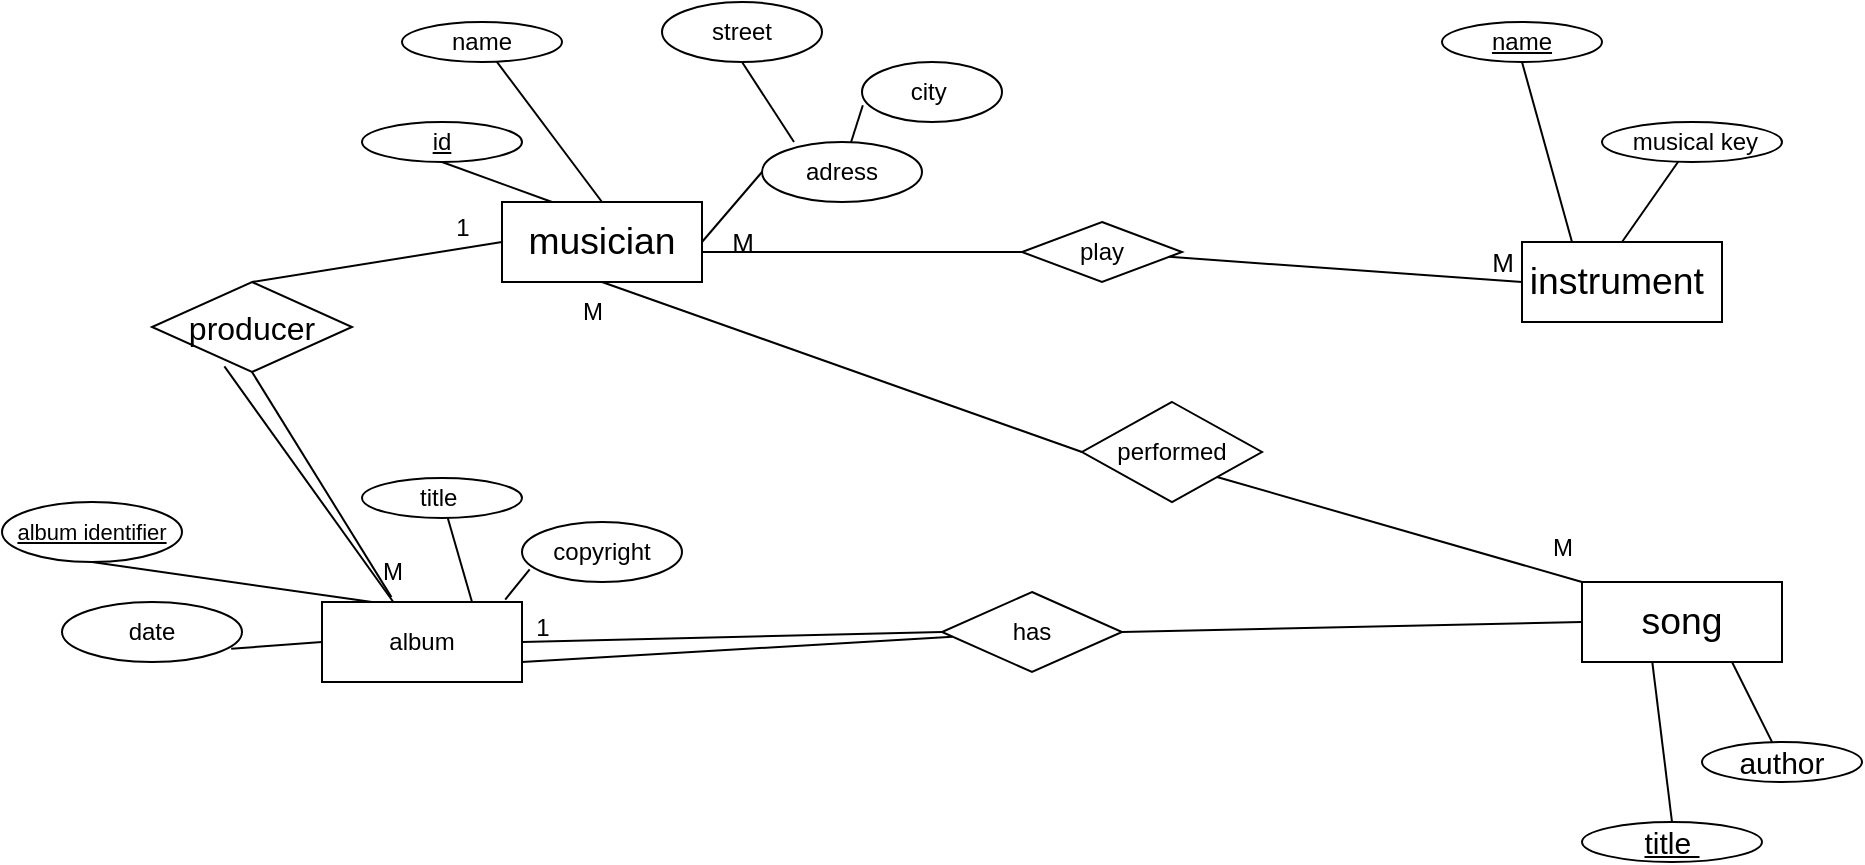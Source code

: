 <mxfile version="24.6.4" type="device">
  <diagram id="AsJOlm-l_zC63JN11X0E" name="Page-1">
    <mxGraphModel dx="2017" dy="690" grid="1" gridSize="10" guides="1" tooltips="1" connect="1" arrows="1" fold="1" page="1" pageScale="1" pageWidth="850" pageHeight="1100" math="0" shadow="0">
      <root>
        <mxCell id="0" />
        <mxCell id="1" parent="0" />
        <mxCell id="iAE-VoOAichR33LJ9eiH-1" value="&lt;span id=&quot;docs-internal-guid-0e9316ce-7fff-bb7e-8487-36a501cd00f7&quot;&gt;&lt;span style=&quot;font-size: 14pt; font-family: Arial, sans-serif; background-color: transparent; font-variant-numeric: normal; font-variant-east-asian: normal; font-variant-alternates: normal; font-variant-position: normal; vertical-align: baseline; white-space-collapse: preserve;&quot;&gt;musician&lt;/span&gt;&lt;/span&gt;" style="whiteSpace=wrap;html=1;align=center;" vertex="1" parent="1">
          <mxGeometry x="120" y="180" width="100" height="40" as="geometry" />
        </mxCell>
        <mxCell id="iAE-VoOAichR33LJ9eiH-3" value="id" style="ellipse;whiteSpace=wrap;html=1;align=center;fontStyle=4;" vertex="1" parent="1">
          <mxGeometry x="50" y="140" width="80" height="20" as="geometry" />
        </mxCell>
        <mxCell id="iAE-VoOAichR33LJ9eiH-4" value="" style="endArrow=none;html=1;rounded=0;exitX=0.5;exitY=1;exitDx=0;exitDy=0;entryX=0.25;entryY=0;entryDx=0;entryDy=0;" edge="1" parent="1" source="iAE-VoOAichR33LJ9eiH-3" target="iAE-VoOAichR33LJ9eiH-1">
          <mxGeometry relative="1" as="geometry">
            <mxPoint x="130" y="150" as="sourcePoint" />
            <mxPoint x="140" y="170" as="targetPoint" />
          </mxGeometry>
        </mxCell>
        <mxCell id="iAE-VoOAichR33LJ9eiH-5" value="name" style="ellipse;whiteSpace=wrap;html=1;align=center;" vertex="1" parent="1">
          <mxGeometry x="70" y="90" width="80" height="20" as="geometry" />
        </mxCell>
        <mxCell id="iAE-VoOAichR33LJ9eiH-6" value="" style="endArrow=none;html=1;rounded=0;entryX=0.5;entryY=0;entryDx=0;entryDy=0;" edge="1" parent="1" source="iAE-VoOAichR33LJ9eiH-5" target="iAE-VoOAichR33LJ9eiH-1">
          <mxGeometry relative="1" as="geometry">
            <mxPoint x="200" y="160" as="sourcePoint" />
            <mxPoint x="360" y="160" as="targetPoint" />
          </mxGeometry>
        </mxCell>
        <mxCell id="iAE-VoOAichR33LJ9eiH-7" value="adress" style="ellipse;whiteSpace=wrap;html=1;align=center;" vertex="1" parent="1">
          <mxGeometry x="250" y="150" width="80" height="30" as="geometry" />
        </mxCell>
        <mxCell id="iAE-VoOAichR33LJ9eiH-8" value="" style="endArrow=none;html=1;rounded=0;entryX=0;entryY=0.5;entryDx=0;entryDy=0;exitX=1;exitY=0.5;exitDx=0;exitDy=0;" edge="1" parent="1" source="iAE-VoOAichR33LJ9eiH-1" target="iAE-VoOAichR33LJ9eiH-7">
          <mxGeometry relative="1" as="geometry">
            <mxPoint x="230" y="200" as="sourcePoint" />
            <mxPoint x="240" y="200" as="targetPoint" />
          </mxGeometry>
        </mxCell>
        <mxCell id="iAE-VoOAichR33LJ9eiH-9" value="street" style="ellipse;whiteSpace=wrap;html=1;align=center;" vertex="1" parent="1">
          <mxGeometry x="200" y="80" width="80" height="30" as="geometry" />
        </mxCell>
        <mxCell id="iAE-VoOAichR33LJ9eiH-10" value="city&amp;nbsp;" style="ellipse;whiteSpace=wrap;html=1;align=center;" vertex="1" parent="1">
          <mxGeometry x="300" y="110" width="70" height="30" as="geometry" />
        </mxCell>
        <mxCell id="iAE-VoOAichR33LJ9eiH-11" value="" style="endArrow=none;html=1;rounded=0;entryX=0.006;entryY=0.72;entryDx=0;entryDy=0;entryPerimeter=0;" edge="1" parent="1" source="iAE-VoOAichR33LJ9eiH-7" target="iAE-VoOAichR33LJ9eiH-10">
          <mxGeometry relative="1" as="geometry">
            <mxPoint x="230" y="250" as="sourcePoint" />
            <mxPoint x="390" y="250" as="targetPoint" />
          </mxGeometry>
        </mxCell>
        <mxCell id="iAE-VoOAichR33LJ9eiH-12" value="" style="endArrow=none;html=1;rounded=0;exitX=0.5;exitY=1;exitDx=0;exitDy=0;entryX=0.2;entryY=0;entryDx=0;entryDy=0;entryPerimeter=0;" edge="1" parent="1" source="iAE-VoOAichR33LJ9eiH-9" target="iAE-VoOAichR33LJ9eiH-7">
          <mxGeometry relative="1" as="geometry">
            <mxPoint x="240" y="130" as="sourcePoint" />
            <mxPoint x="400" y="130" as="targetPoint" />
          </mxGeometry>
        </mxCell>
        <mxCell id="iAE-VoOAichR33LJ9eiH-13" value="&lt;span id=&quot;docs-internal-guid-1eb871b2-7fff-c193-e61b-8e2b59787552&quot;&gt;&lt;span style=&quot;font-size: 14pt; font-family: Arial, sans-serif; background-color: transparent; font-variant-numeric: normal; font-variant-east-asian: normal; font-variant-alternates: normal; font-variant-position: normal; vertical-align: baseline; white-space-collapse: preserve;&quot;&gt;instrument &lt;/span&gt;&lt;/span&gt;" style="whiteSpace=wrap;html=1;align=center;" vertex="1" parent="1">
          <mxGeometry x="630" y="200" width="100" height="40" as="geometry" />
        </mxCell>
        <mxCell id="iAE-VoOAichR33LJ9eiH-14" value="name" style="ellipse;whiteSpace=wrap;html=1;align=center;fontStyle=4;" vertex="1" parent="1">
          <mxGeometry x="590" y="90" width="80" height="20" as="geometry" />
        </mxCell>
        <mxCell id="iAE-VoOAichR33LJ9eiH-15" value="" style="endArrow=none;html=1;rounded=0;exitX=0.5;exitY=1;exitDx=0;exitDy=0;entryX=0.25;entryY=0;entryDx=0;entryDy=0;" edge="1" parent="1" source="iAE-VoOAichR33LJ9eiH-14" target="iAE-VoOAichR33LJ9eiH-13">
          <mxGeometry relative="1" as="geometry">
            <mxPoint x="640" y="180" as="sourcePoint" />
            <mxPoint x="650" y="200" as="targetPoint" />
          </mxGeometry>
        </mxCell>
        <mxCell id="iAE-VoOAichR33LJ9eiH-16" value="&lt;span id=&quot;docs-internal-guid-7783df57-7fff-55ad-9d2b-7c2a6f5faad5&quot;&gt;&lt;span style=&quot;font-family: Arial, sans-serif; background-color: transparent; font-variant-numeric: normal; font-variant-east-asian: normal; font-variant-alternates: normal; font-variant-position: normal; vertical-align: baseline; white-space-collapse: preserve;&quot;&gt;&lt;font style=&quot;font-size: 12px;&quot;&gt;&amp;nbsp;musical key&lt;/font&gt;&lt;/span&gt;&lt;/span&gt;" style="ellipse;whiteSpace=wrap;html=1;align=center;" vertex="1" parent="1">
          <mxGeometry x="670" y="140" width="90" height="20" as="geometry" />
        </mxCell>
        <mxCell id="iAE-VoOAichR33LJ9eiH-17" value="" style="endArrow=none;html=1;rounded=0;entryX=0.5;entryY=0;entryDx=0;entryDy=0;" edge="1" parent="1" source="iAE-VoOAichR33LJ9eiH-16" target="iAE-VoOAichR33LJ9eiH-13">
          <mxGeometry relative="1" as="geometry">
            <mxPoint x="710" y="190" as="sourcePoint" />
            <mxPoint x="870" y="190" as="targetPoint" />
          </mxGeometry>
        </mxCell>
        <mxCell id="iAE-VoOAichR33LJ9eiH-24" value="&lt;span id=&quot;docs-internal-guid-1eb871b2-7fff-c193-e61b-8e2b59787552&quot;&gt;&lt;span style=&quot;font-size: 14pt; font-family: Arial, sans-serif; background-color: transparent; font-variant-numeric: normal; font-variant-east-asian: normal; font-variant-alternates: normal; font-variant-position: normal; vertical-align: baseline; white-space-collapse: preserve;&quot;&gt;song&lt;/span&gt;&lt;/span&gt;" style="whiteSpace=wrap;html=1;align=center;" vertex="1" parent="1">
          <mxGeometry x="660" y="370" width="100" height="40" as="geometry" />
        </mxCell>
        <mxCell id="iAE-VoOAichR33LJ9eiH-25" value="&lt;span id=&quot;docs-internal-guid-3f729074-7fff-93f0-0685-3b804ea93db5&quot;&gt;&lt;span style=&quot;font-family: Arial, sans-serif; background-color: transparent; font-variant-numeric: normal; font-variant-east-asian: normal; font-variant-alternates: normal; font-variant-position: normal; text-decoration-line: none; vertical-align: baseline; white-space-collapse: preserve;&quot;&gt;&lt;font style=&quot;font-size: 15px;&quot;&gt;title &lt;/font&gt;&lt;/span&gt;&lt;/span&gt;" style="ellipse;whiteSpace=wrap;html=1;align=center;fontStyle=4;" vertex="1" parent="1">
          <mxGeometry x="660" y="490" width="90" height="20" as="geometry" />
        </mxCell>
        <mxCell id="iAE-VoOAichR33LJ9eiH-26" value="" style="endArrow=none;html=1;rounded=0;exitX=0.5;exitY=0;exitDx=0;exitDy=0;entryX=0.352;entryY=1.01;entryDx=0;entryDy=0;entryPerimeter=0;" edge="1" parent="1" source="iAE-VoOAichR33LJ9eiH-25" target="iAE-VoOAichR33LJ9eiH-24">
          <mxGeometry relative="1" as="geometry">
            <mxPoint x="680" y="370" as="sourcePoint" />
            <mxPoint x="710" y="440" as="targetPoint" />
          </mxGeometry>
        </mxCell>
        <mxCell id="iAE-VoOAichR33LJ9eiH-27" value="&lt;span id=&quot;docs-internal-guid-465629bc-7fff-a6db-0acb-5a7f8c7631a4&quot;&gt;&lt;span style=&quot;font-size: 15px; font-family: Arial, sans-serif; background-color: transparent; font-variant-numeric: normal; font-variant-east-asian: normal; font-variant-alternates: normal; font-variant-position: normal; vertical-align: baseline; white-space-collapse: preserve;&quot;&gt;author&lt;/span&gt;&lt;/span&gt;" style="ellipse;whiteSpace=wrap;html=1;align=center;" vertex="1" parent="1">
          <mxGeometry x="720" y="450" width="80" height="20" as="geometry" />
        </mxCell>
        <mxCell id="iAE-VoOAichR33LJ9eiH-28" value="" style="endArrow=none;html=1;rounded=0;entryX=0.75;entryY=1;entryDx=0;entryDy=0;" edge="1" parent="1" source="iAE-VoOAichR33LJ9eiH-27" target="iAE-VoOAichR33LJ9eiH-24">
          <mxGeometry relative="1" as="geometry">
            <mxPoint x="750" y="380" as="sourcePoint" />
            <mxPoint x="740" y="430" as="targetPoint" />
          </mxGeometry>
        </mxCell>
        <mxCell id="iAE-VoOAichR33LJ9eiH-29" value="album" style="whiteSpace=wrap;html=1;align=center;" vertex="1" parent="1">
          <mxGeometry x="30" y="380" width="100" height="40" as="geometry" />
        </mxCell>
        <mxCell id="iAE-VoOAichR33LJ9eiH-31" value="&lt;span id=&quot;docs-internal-guid-b490480e-7fff-ca14-e767-51062e35ed1d&quot;&gt;&lt;span style=&quot;font-family: Arial, sans-serif; background-color: transparent; font-variant-numeric: normal; font-variant-east-asian: normal; font-variant-alternates: normal; font-variant-position: normal; text-decoration-line: none; vertical-align: baseline; white-space-collapse: preserve; font-size: 11px;&quot;&gt;album identifier&lt;/span&gt;&lt;/span&gt;" style="ellipse;whiteSpace=wrap;html=1;align=center;fontStyle=4;" vertex="1" parent="1">
          <mxGeometry x="-130" y="330" width="90" height="30" as="geometry" />
        </mxCell>
        <mxCell id="iAE-VoOAichR33LJ9eiH-32" value="" style="endArrow=none;html=1;rounded=0;exitX=0.5;exitY=1;exitDx=0;exitDy=0;entryX=0.25;entryY=0;entryDx=0;entryDy=0;" edge="1" parent="1" source="iAE-VoOAichR33LJ9eiH-31" target="iAE-VoOAichR33LJ9eiH-29">
          <mxGeometry relative="1" as="geometry">
            <mxPoint x="60" y="340" as="sourcePoint" />
            <mxPoint x="220" y="340" as="targetPoint" />
          </mxGeometry>
        </mxCell>
        <mxCell id="iAE-VoOAichR33LJ9eiH-33" value="title&amp;nbsp;" style="ellipse;whiteSpace=wrap;html=1;align=center;" vertex="1" parent="1">
          <mxGeometry x="50" y="318" width="80" height="20" as="geometry" />
        </mxCell>
        <mxCell id="iAE-VoOAichR33LJ9eiH-34" value="copyright" style="ellipse;whiteSpace=wrap;html=1;align=center;" vertex="1" parent="1">
          <mxGeometry x="130" y="340" width="80" height="30" as="geometry" />
        </mxCell>
        <mxCell id="iAE-VoOAichR33LJ9eiH-35" value="date" style="ellipse;whiteSpace=wrap;html=1;align=center;" vertex="1" parent="1">
          <mxGeometry x="-100" y="380" width="90" height="30" as="geometry" />
        </mxCell>
        <mxCell id="iAE-VoOAichR33LJ9eiH-36" value="" style="endArrow=none;html=1;rounded=0;entryX=0.75;entryY=0;entryDx=0;entryDy=0;" edge="1" parent="1" source="iAE-VoOAichR33LJ9eiH-33" target="iAE-VoOAichR33LJ9eiH-29">
          <mxGeometry relative="1" as="geometry">
            <mxPoint x="120" y="330" as="sourcePoint" />
            <mxPoint x="120" y="490" as="targetPoint" />
          </mxGeometry>
        </mxCell>
        <mxCell id="iAE-VoOAichR33LJ9eiH-37" value="" style="endArrow=none;html=1;rounded=0;entryX=0.916;entryY=-0.03;entryDx=0;entryDy=0;entryPerimeter=0;exitX=0.048;exitY=0.79;exitDx=0;exitDy=0;exitPerimeter=0;" edge="1" parent="1" source="iAE-VoOAichR33LJ9eiH-34" target="iAE-VoOAichR33LJ9eiH-29">
          <mxGeometry relative="1" as="geometry">
            <mxPoint x="210" y="320" as="sourcePoint" />
            <mxPoint x="370" y="320" as="targetPoint" />
          </mxGeometry>
        </mxCell>
        <mxCell id="iAE-VoOAichR33LJ9eiH-38" value="" style="endArrow=none;html=1;rounded=0;exitX=0.94;exitY=0.78;exitDx=0;exitDy=0;exitPerimeter=0;entryX=0;entryY=0.5;entryDx=0;entryDy=0;" edge="1" parent="1" source="iAE-VoOAichR33LJ9eiH-35" target="iAE-VoOAichR33LJ9eiH-29">
          <mxGeometry relative="1" as="geometry">
            <mxPoint x="40" y="440" as="sourcePoint" />
            <mxPoint x="200" y="440" as="targetPoint" />
          </mxGeometry>
        </mxCell>
        <mxCell id="iAE-VoOAichR33LJ9eiH-40" style="edgeStyle=orthogonalEdgeStyle;rounded=0;orthogonalLoop=1;jettySize=auto;html=1;exitX=0.5;exitY=1;exitDx=0;exitDy=0;" edge="1" parent="1" source="iAE-VoOAichR33LJ9eiH-33" target="iAE-VoOAichR33LJ9eiH-33">
          <mxGeometry relative="1" as="geometry" />
        </mxCell>
        <mxCell id="iAE-VoOAichR33LJ9eiH-41" value="play" style="shape=rhombus;perimeter=rhombusPerimeter;whiteSpace=wrap;html=1;align=center;" vertex="1" parent="1">
          <mxGeometry x="380" y="190" width="80" height="30" as="geometry" />
        </mxCell>
        <mxCell id="iAE-VoOAichR33LJ9eiH-42" value="" style="endArrow=none;html=1;rounded=0;entryX=0;entryY=0.5;entryDx=0;entryDy=0;" edge="1" parent="1" source="iAE-VoOAichR33LJ9eiH-41" target="iAE-VoOAichR33LJ9eiH-13">
          <mxGeometry relative="1" as="geometry">
            <mxPoint x="460" y="205" as="sourcePoint" />
            <mxPoint x="620" y="205" as="targetPoint" />
          </mxGeometry>
        </mxCell>
        <mxCell id="iAE-VoOAichR33LJ9eiH-43" value="&lt;font style=&quot;font-size: 13px;&quot;&gt;M&lt;/font&gt;" style="edgeLabel;html=1;align=center;verticalAlign=middle;resizable=0;points=[];" vertex="1" connectable="0" parent="iAE-VoOAichR33LJ9eiH-42">
          <mxGeometry x="0.648" relative="1" as="geometry">
            <mxPoint x="21" y="-8" as="offset" />
          </mxGeometry>
        </mxCell>
        <mxCell id="iAE-VoOAichR33LJ9eiH-45" value="&lt;font style=&quot;font-size: 13px;&quot;&gt;M&lt;/font&gt;" style="edgeLabel;html=1;align=center;verticalAlign=middle;resizable=0;points=[];" vertex="1" connectable="0" parent="iAE-VoOAichR33LJ9eiH-42">
          <mxGeometry x="0.648" relative="1" as="geometry">
            <mxPoint x="-359" y="-18" as="offset" />
          </mxGeometry>
        </mxCell>
        <mxCell id="iAE-VoOAichR33LJ9eiH-44" value="" style="endArrow=none;html=1;rounded=0;entryX=0;entryY=0.5;entryDx=0;entryDy=0;exitX=1;exitY=0.625;exitDx=0;exitDy=0;exitPerimeter=0;" edge="1" parent="1" source="iAE-VoOAichR33LJ9eiH-1" target="iAE-VoOAichR33LJ9eiH-41">
          <mxGeometry relative="1" as="geometry">
            <mxPoint x="220" y="210" as="sourcePoint" />
            <mxPoint x="380" y="210" as="targetPoint" />
          </mxGeometry>
        </mxCell>
        <mxCell id="iAE-VoOAichR33LJ9eiH-46" value="has" style="shape=rhombus;perimeter=rhombusPerimeter;whiteSpace=wrap;html=1;align=center;" vertex="1" parent="1">
          <mxGeometry x="340" y="375" width="90" height="40" as="geometry" />
        </mxCell>
        <mxCell id="iAE-VoOAichR33LJ9eiH-48" value="" style="endArrow=none;html=1;rounded=0;exitX=1;exitY=0.5;exitDx=0;exitDy=0;entryX=0;entryY=0.5;entryDx=0;entryDy=0;" edge="1" parent="1" source="iAE-VoOAichR33LJ9eiH-29" target="iAE-VoOAichR33LJ9eiH-46">
          <mxGeometry relative="1" as="geometry">
            <mxPoint x="170" y="400" as="sourcePoint" />
            <mxPoint x="330" y="400" as="targetPoint" />
          </mxGeometry>
        </mxCell>
        <mxCell id="iAE-VoOAichR33LJ9eiH-50" value="1" style="text;html=1;align=center;verticalAlign=middle;resizable=0;points=[];autosize=1;strokeColor=none;fillColor=none;" vertex="1" parent="1">
          <mxGeometry x="125" y="378" width="30" height="30" as="geometry" />
        </mxCell>
        <mxCell id="iAE-VoOAichR33LJ9eiH-54" value="performed" style="shape=rhombus;perimeter=rhombusPerimeter;whiteSpace=wrap;html=1;align=center;" vertex="1" parent="1">
          <mxGeometry x="410" y="280" width="90" height="50" as="geometry" />
        </mxCell>
        <mxCell id="iAE-VoOAichR33LJ9eiH-55" value="" style="endArrow=none;html=1;rounded=0;exitX=0.5;exitY=1;exitDx=0;exitDy=0;entryX=0;entryY=0.5;entryDx=0;entryDy=0;" edge="1" parent="1" source="iAE-VoOAichR33LJ9eiH-1" target="iAE-VoOAichR33LJ9eiH-54">
          <mxGeometry relative="1" as="geometry">
            <mxPoint x="230" y="260" as="sourcePoint" />
            <mxPoint x="390" y="260" as="targetPoint" />
          </mxGeometry>
        </mxCell>
        <mxCell id="iAE-VoOAichR33LJ9eiH-57" value="M" style="text;html=1;align=center;verticalAlign=middle;resizable=0;points=[];autosize=1;strokeColor=none;fillColor=none;" vertex="1" parent="1">
          <mxGeometry x="635" y="338" width="30" height="30" as="geometry" />
        </mxCell>
        <mxCell id="iAE-VoOAichR33LJ9eiH-58" value="M" style="text;html=1;align=center;verticalAlign=middle;resizable=0;points=[];autosize=1;strokeColor=none;fillColor=none;" vertex="1" parent="1">
          <mxGeometry x="150" y="220" width="30" height="30" as="geometry" />
        </mxCell>
        <mxCell id="iAE-VoOAichR33LJ9eiH-59" value="&lt;span id=&quot;docs-internal-guid-bc6eb188-7fff-1ae8-5bc9-5be795378002&quot;&gt;&lt;span style=&quot;font-size: 16px; font-family: Arial, sans-serif; background-color: transparent; font-variant-numeric: normal; font-variant-east-asian: normal; font-variant-alternates: normal; font-variant-position: normal; vertical-align: baseline; white-space-collapse: preserve;&quot;&gt;producer&lt;/span&gt;&lt;/span&gt;" style="shape=rhombus;perimeter=rhombusPerimeter;whiteSpace=wrap;html=1;align=center;" vertex="1" parent="1">
          <mxGeometry x="-55" y="220" width="100" height="45" as="geometry" />
        </mxCell>
        <mxCell id="iAE-VoOAichR33LJ9eiH-62" value="" style="endArrow=none;html=1;rounded=0;exitX=0.5;exitY=0;exitDx=0;exitDy=0;entryX=0;entryY=0.5;entryDx=0;entryDy=0;" edge="1" parent="1" source="iAE-VoOAichR33LJ9eiH-59" target="iAE-VoOAichR33LJ9eiH-1">
          <mxGeometry relative="1" as="geometry">
            <mxPoint x="-10" y="210" as="sourcePoint" />
            <mxPoint x="150" y="210" as="targetPoint" />
          </mxGeometry>
        </mxCell>
        <mxCell id="iAE-VoOAichR33LJ9eiH-63" value="" style="endArrow=none;html=1;rounded=0;exitX=0.5;exitY=1;exitDx=0;exitDy=0;entryX=0.347;entryY=-0.061;entryDx=0;entryDy=0;entryPerimeter=0;" edge="1" parent="1" source="iAE-VoOAichR33LJ9eiH-59" target="iAE-VoOAichR33LJ9eiH-29">
          <mxGeometry relative="1" as="geometry">
            <mxPoint x="20" y="280" as="sourcePoint" />
            <mxPoint x="180" y="280" as="targetPoint" />
          </mxGeometry>
        </mxCell>
        <mxCell id="iAE-VoOAichR33LJ9eiH-64" value="1" style="text;html=1;align=center;verticalAlign=middle;resizable=0;points=[];autosize=1;strokeColor=none;fillColor=none;" vertex="1" parent="1">
          <mxGeometry x="85" y="178" width="30" height="30" as="geometry" />
        </mxCell>
        <mxCell id="iAE-VoOAichR33LJ9eiH-65" value="M" style="text;html=1;align=center;verticalAlign=middle;resizable=0;points=[];autosize=1;strokeColor=none;fillColor=none;" vertex="1" parent="1">
          <mxGeometry x="50" y="350" width="30" height="30" as="geometry" />
        </mxCell>
        <mxCell id="iAE-VoOAichR33LJ9eiH-66" value="" style="endArrow=none;html=1;rounded=0;" edge="1" parent="1" target="iAE-VoOAichR33LJ9eiH-46">
          <mxGeometry relative="1" as="geometry">
            <mxPoint x="130" y="410" as="sourcePoint" />
            <mxPoint x="290" y="410" as="targetPoint" />
          </mxGeometry>
        </mxCell>
        <mxCell id="iAE-VoOAichR33LJ9eiH-67" value="" style="endArrow=none;html=1;rounded=0;exitX=1;exitY=0.5;exitDx=0;exitDy=0;entryX=0;entryY=0.5;entryDx=0;entryDy=0;" edge="1" parent="1" source="iAE-VoOAichR33LJ9eiH-46" target="iAE-VoOAichR33LJ9eiH-24">
          <mxGeometry relative="1" as="geometry">
            <mxPoint x="430" y="390" as="sourcePoint" />
            <mxPoint x="590" y="390" as="targetPoint" />
          </mxGeometry>
        </mxCell>
        <mxCell id="iAE-VoOAichR33LJ9eiH-68" value="" style="endArrow=none;html=1;rounded=0;exitX=1;exitY=1;exitDx=0;exitDy=0;" edge="1" parent="1" source="iAE-VoOAichR33LJ9eiH-54">
          <mxGeometry relative="1" as="geometry">
            <mxPoint x="480" y="310" as="sourcePoint" />
            <mxPoint x="660" y="370" as="targetPoint" />
          </mxGeometry>
        </mxCell>
        <mxCell id="iAE-VoOAichR33LJ9eiH-69" value="" style="endArrow=none;html=1;rounded=0;exitX=0.362;exitY=0.938;exitDx=0;exitDy=0;exitPerimeter=0;" edge="1" parent="1" source="iAE-VoOAichR33LJ9eiH-59" target="iAE-VoOAichR33LJ9eiH-29">
          <mxGeometry relative="1" as="geometry">
            <mxPoint x="-40" y="320" as="sourcePoint" />
            <mxPoint x="120" y="320" as="targetPoint" />
          </mxGeometry>
        </mxCell>
      </root>
    </mxGraphModel>
  </diagram>
</mxfile>

